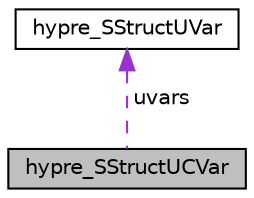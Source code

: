 digraph "hypre_SStructUCVar"
{
 // LATEX_PDF_SIZE
  edge [fontname="Helvetica",fontsize="10",labelfontname="Helvetica",labelfontsize="10"];
  node [fontname="Helvetica",fontsize="10",shape=record];
  Node1 [label="hypre_SStructUCVar",height=0.2,width=0.4,color="black", fillcolor="grey75", style="filled", fontcolor="black",tooltip=" "];
  Node2 -> Node1 [dir="back",color="darkorchid3",fontsize="10",style="dashed",label=" uvars" ,fontname="Helvetica"];
  Node2 [label="hypre_SStructUVar",height=0.2,width=0.4,color="black", fillcolor="white", style="filled",URL="$structhypre___s_struct_u_var.html",tooltip=" "];
}
